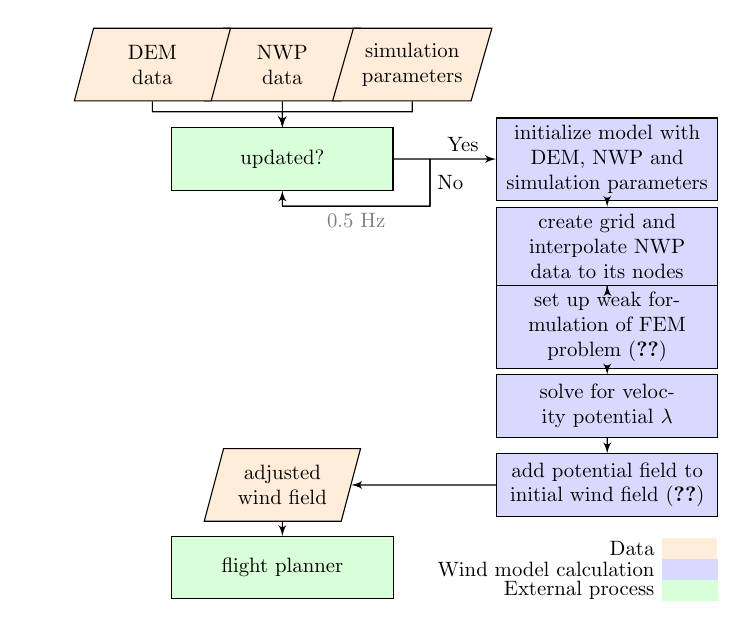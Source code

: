 \tikzstyle{base} = [draw, text width=5em, minimum height=3.5em]
\tikzstyle{process} = [base, rectangle, text centered, text width=10em, minimum height=3em, fill=blue!15]
\tikzstyle{extprocess} = [base, rectangle, text centered, text width=10em, minimum height=3em, fill=green!15]
\tikzstyle{inout} = [base, trapezium, trapezium left angle=70, trapezium right angle=-70, text badly centered, trapezium stretches=true, fill=orange!15]
\tikzstyle{line} = [draw, -latex']

\begin{tikzpicture}[node distance=1.2cm, scale=0.75, every node/.style={transform shape}]
\node [inout] (nwp) {NWP \\ data};
\node [inout, left of=nwp, node distance=2.2cm] (dem) {DEM \\ data};
\node [inout, right of=nwp, node distance=2.2cm] (simparam) {simulation parameters};

\coordinate [below of=nwp, node distance=0.8cm] (inputs);

\node [extprocess, below of=inputs, node distance=0.8cm] (updated) {updated?};
\coordinate [right of=updated, node distance=2.5cm] (updatedDecision);
\coordinate [below of=updatedDecision,node distance=0.8cm] (updatedDecisionNo1);
\coordinate [below of=updated,node distance=0.8cm] (updatedDecisionNo2);

\node [process, right of=updatedDecision, node distance=3.0cm] (init) {initialize model with DEM, NWP and simulation parameters};
\node [process, below of=init, node distance=4.2em] (grid) {create grid and interpolate NWP data to its nodes};
\node [process, below of=grid, node distance=3.9em] (fem_setup) {set up weak formulation of FEM problem \eqref{eqn:PL_WindPred_weak_form}};
\node [process, below of=fem_setup, node distance=3.8em] (vel_pot) {solve for velocity potential $\lambda$};
\node [process, below of=vel_pot, node distance=3.8em] (pred) {add potential field to initial wind field \eqref{eqn:PL_WindPred_wind_pred}};
\node [inout, left of=pred, node distance=5.5cm] (windfield) {adjusted wind field};
\node [extprocess, below of=windfield,node distance=1.4cm] (planner) {flight planner};

\path [line] (dem) |- (inputs) -- (updated);
\path [line] (nwp) -- (updated);
\path [line] (simparam) |- (inputs) -- (updated);
\path [draw] (updated) -- (updatedDecision);
\path [line] (updatedDecision) |- (updatedDecisionNo2) -- (updated);
\path (updatedDecision) edge node[right]{No} (updatedDecisionNo1);
\path (updatedDecisionNo1) edge node [below,color=gray]{0.5 Hz} (updatedDecisionNo2);

\path (updatedDecision) edge[-latex'] node[above]{Yes} (init);
\path [line] (init) -- (grid);
\path [line] (grid) -- (fem_setup);
\path [line] (fem_setup) -- (vel_pot);
\path [line] (vel_pot) -- (pred);
\path [line] (pred) -- (windfield);
\path [line] (windfield) -- (planner);

%Legend %0.35
\node (legend_data) at ( 6.9,-8.2) [text width=2em, minimum height=1em, fill=orange!15,label=left:Data] {};
\node (legend_process) [text width=2em, minimum height=1em, fill=blue!15,below of=legend_data, node distance=0.35cm, label=left:Wind model calculation] {};
\node (legend_extprocess) [text width=2em, minimum height=1em, fill=green!15,below of=legend_process, node distance=0.35cm, label=left:External process] {};

\end{tikzpicture}

%\path [line] (updatedDecisionNo2) -- (updated);
%\path (updatedDecision) | (updated);
%\path [line] (updatedDecision) (init);
%edge["Yes"']
%\path [line] (updatedDecision) -- (init);